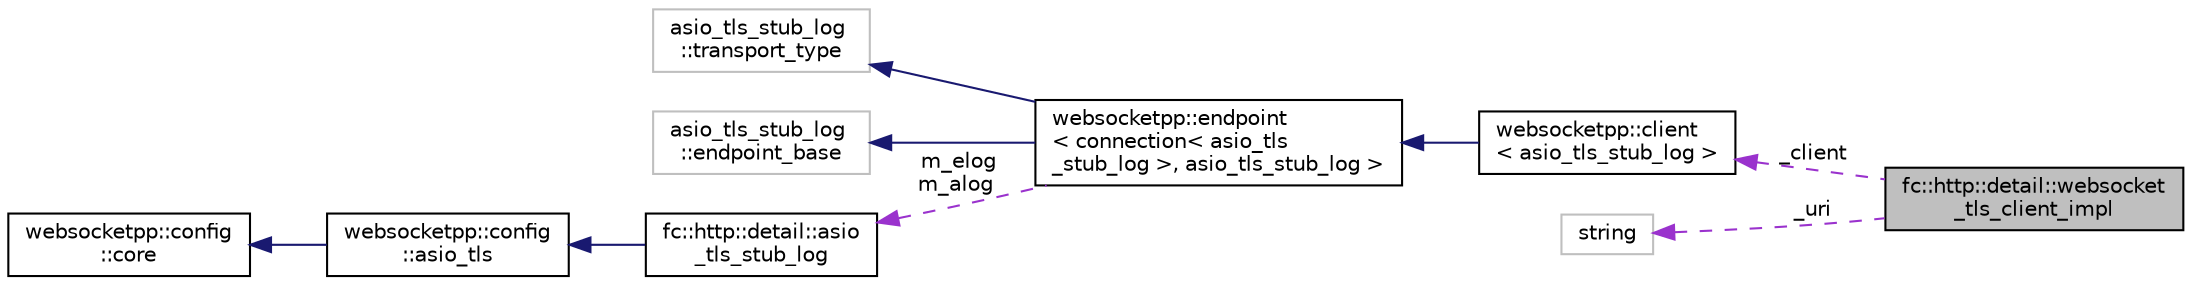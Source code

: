 digraph "fc::http::detail::websocket_tls_client_impl"
{
  edge [fontname="Helvetica",fontsize="10",labelfontname="Helvetica",labelfontsize="10"];
  node [fontname="Helvetica",fontsize="10",shape=record];
  rankdir="LR";
  Node1 [label="fc::http::detail::websocket\l_tls_client_impl",height=0.2,width=0.4,color="black", fillcolor="grey75", style="filled", fontcolor="black"];
  Node2 -> Node1 [dir="back",color="darkorchid3",fontsize="10",style="dashed",label=" _client" ,fontname="Helvetica"];
  Node2 [label="websocketpp::client\l\< asio_tls_stub_log \>",height=0.2,width=0.4,color="black", fillcolor="white", style="filled",URL="$classwebsocketpp_1_1client.html"];
  Node3 -> Node2 [dir="back",color="midnightblue",fontsize="10",style="solid",fontname="Helvetica"];
  Node3 [label="websocketpp::endpoint\l\< connection\< asio_tls\l_stub_log \>, asio_tls_stub_log \>",height=0.2,width=0.4,color="black", fillcolor="white", style="filled",URL="$classwebsocketpp_1_1endpoint.html"];
  Node4 -> Node3 [dir="back",color="midnightblue",fontsize="10",style="solid",fontname="Helvetica"];
  Node4 [label="asio_tls_stub_log \l::transport_type",height=0.2,width=0.4,color="grey75", fillcolor="white", style="filled"];
  Node5 -> Node3 [dir="back",color="midnightblue",fontsize="10",style="solid",fontname="Helvetica"];
  Node5 [label="asio_tls_stub_log \l::endpoint_base",height=0.2,width=0.4,color="grey75", fillcolor="white", style="filled"];
  Node6 -> Node3 [dir="back",color="darkorchid3",fontsize="10",style="dashed",label=" m_elog\nm_alog" ,fontname="Helvetica"];
  Node6 [label="fc::http::detail::asio\l_tls_stub_log",height=0.2,width=0.4,color="black", fillcolor="white", style="filled",URL="$structfc_1_1http_1_1detail_1_1asio__tls__stub__log.html"];
  Node7 -> Node6 [dir="back",color="midnightblue",fontsize="10",style="solid",fontname="Helvetica"];
  Node7 [label="websocketpp::config\l::asio_tls",height=0.2,width=0.4,color="black", fillcolor="white", style="filled",URL="$structwebsocketpp_1_1config_1_1asio__tls.html",tooltip="Server config with asio transport and TLS enabled. "];
  Node8 -> Node7 [dir="back",color="midnightblue",fontsize="10",style="solid",fontname="Helvetica"];
  Node8 [label="websocketpp::config\l::core",height=0.2,width=0.4,color="black", fillcolor="white", style="filled",URL="$structwebsocketpp_1_1config_1_1core.html",tooltip="Server config with iostream transport. "];
  Node9 -> Node1 [dir="back",color="darkorchid3",fontsize="10",style="dashed",label=" _uri" ,fontname="Helvetica"];
  Node9 [label="string",height=0.2,width=0.4,color="grey75", fillcolor="white", style="filled"];
}
